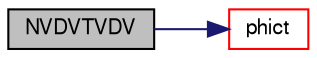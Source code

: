 digraph "NVDVTVDV"
{
  bgcolor="transparent";
  edge [fontname="FreeSans",fontsize="10",labelfontname="FreeSans",labelfontsize="10"];
  node [fontname="FreeSans",fontsize="10",shape=record];
  rankdir="LR";
  Node0 [label="NVDVTVDV",height=0.2,width=0.4,color="black", fillcolor="grey75", style="filled", fontcolor="black"];
  Node0 -> Node1 [color="midnightblue",fontsize="10",style="solid",fontname="FreeSans"];
  Node1 [label="phict",height=0.2,width=0.4,color="red",URL="$a23034.html#ab01e529eb3c160f0c24e07df68bc6ecf"];
}
